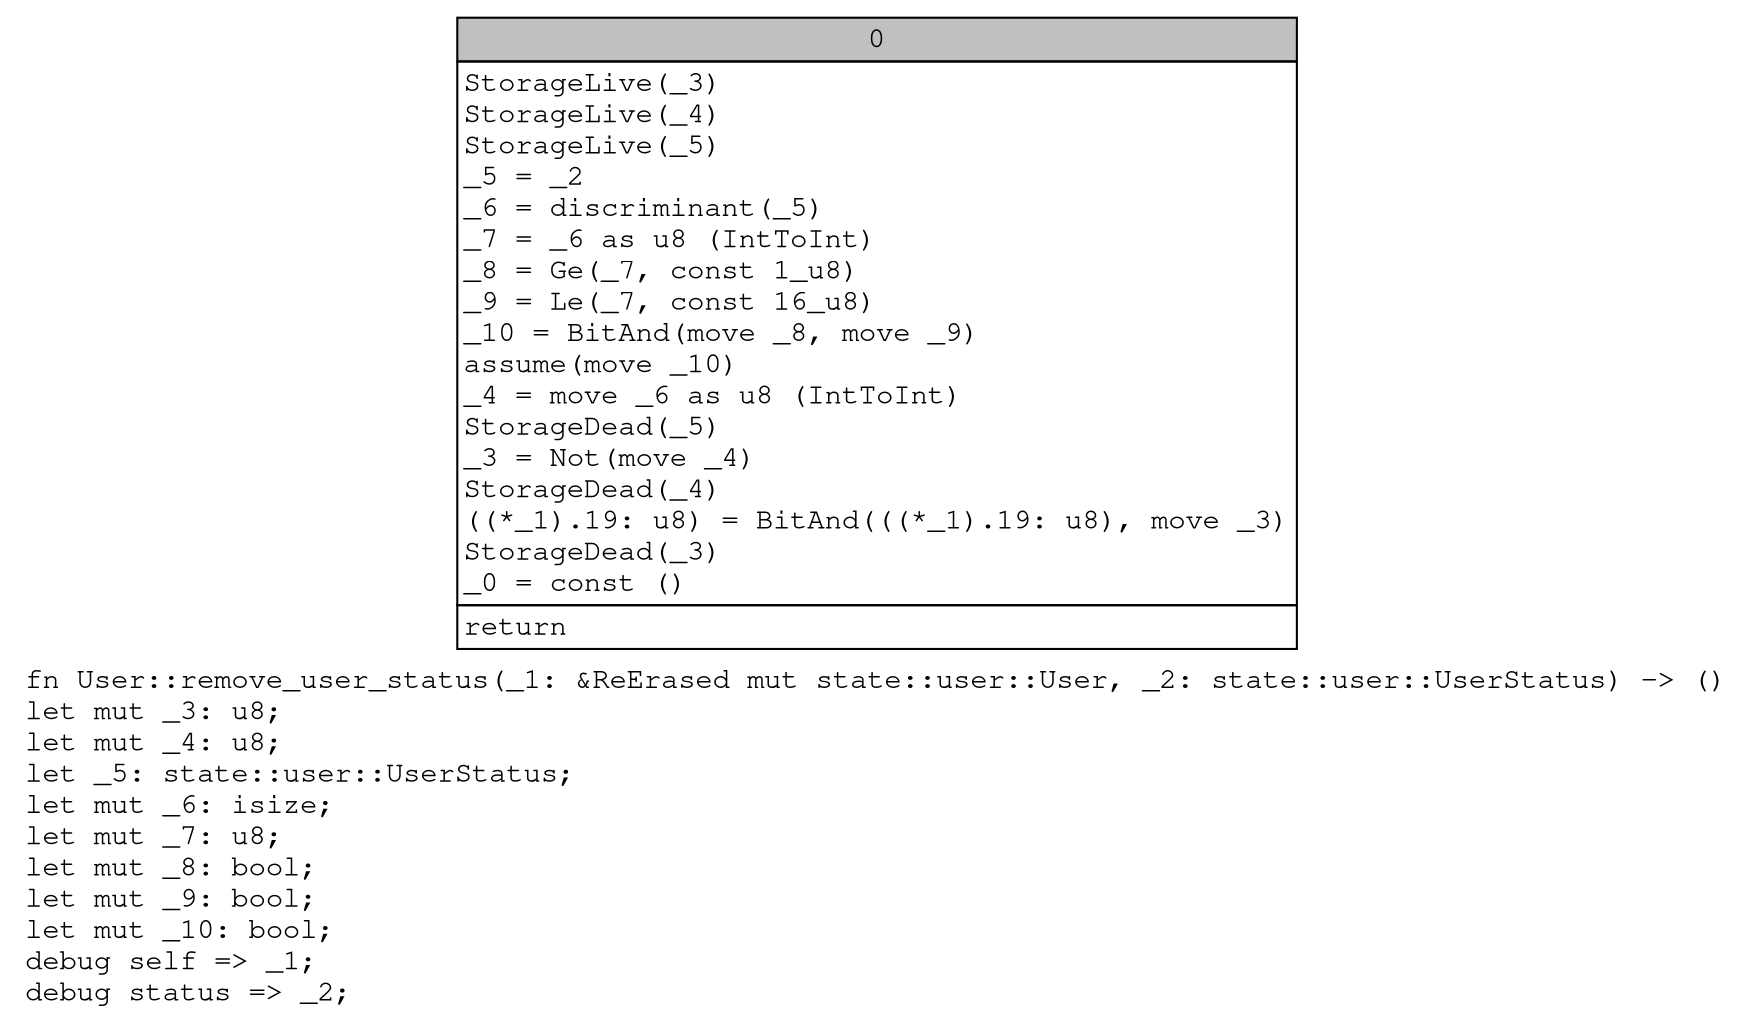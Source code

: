digraph Mir_0_4277 {
    graph [fontname="Courier, monospace"];
    node [fontname="Courier, monospace"];
    edge [fontname="Courier, monospace"];
    label=<fn User::remove_user_status(_1: &amp;ReErased mut state::user::User, _2: state::user::UserStatus) -&gt; ()<br align="left"/>let mut _3: u8;<br align="left"/>let mut _4: u8;<br align="left"/>let _5: state::user::UserStatus;<br align="left"/>let mut _6: isize;<br align="left"/>let mut _7: u8;<br align="left"/>let mut _8: bool;<br align="left"/>let mut _9: bool;<br align="left"/>let mut _10: bool;<br align="left"/>debug self =&gt; _1;<br align="left"/>debug status =&gt; _2;<br align="left"/>>;
    bb0__0_4277 [shape="none", label=<<table border="0" cellborder="1" cellspacing="0"><tr><td bgcolor="gray" align="center" colspan="1">0</td></tr><tr><td align="left" balign="left">StorageLive(_3)<br/>StorageLive(_4)<br/>StorageLive(_5)<br/>_5 = _2<br/>_6 = discriminant(_5)<br/>_7 = _6 as u8 (IntToInt)<br/>_8 = Ge(_7, const 1_u8)<br/>_9 = Le(_7, const 16_u8)<br/>_10 = BitAnd(move _8, move _9)<br/>assume(move _10)<br/>_4 = move _6 as u8 (IntToInt)<br/>StorageDead(_5)<br/>_3 = Not(move _4)<br/>StorageDead(_4)<br/>((*_1).19: u8) = BitAnd(((*_1).19: u8), move _3)<br/>StorageDead(_3)<br/>_0 = const ()<br/></td></tr><tr><td align="left">return</td></tr></table>>];
}

